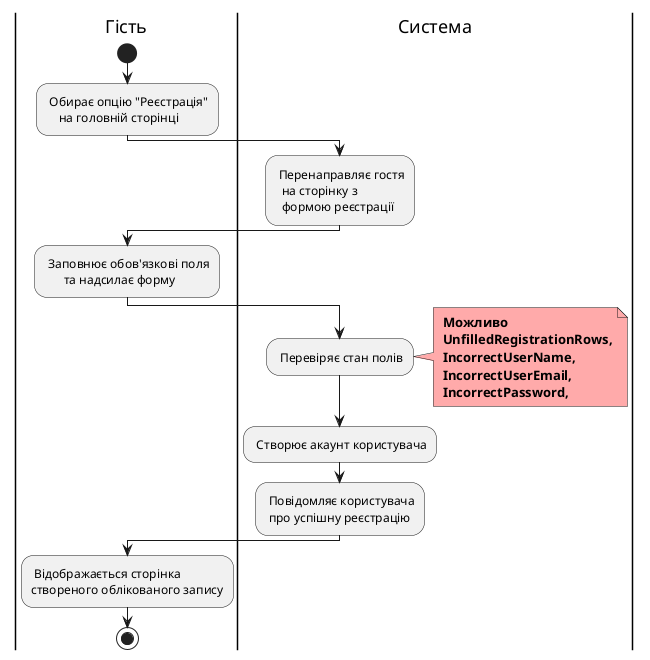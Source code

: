 <center style="
    border-radius:4px;
    border: 1px solid #cfd7e6;
    box-shadow: 0 1px 3px 0 rgba(89,105,129,.05), 0 1px 1px 0 rgba(0,0,0,.025);
    padding: 1em;"
    >


@startuml

    |Гість|
        start
        : Обирає опцію "Реєстрація" 
            на головній сторінці;
    |Система|
        : Перенаправляє гостя 
          на сторінку з 
          формою реєстрації;
    |Гість|
        : Заповнює обов'язкові поля 
              та надсилає форму;
    |Система|
        : Перевіряє стан полів;
        note right #ffaaaa
        <b> Можливо
        <b> UnfilledRegistrationRows,
        <b> IncorrectUserName,
        <b> IncorrectUserEmail,
        <b> IncorrectPassword,
        end note
        
        : Створює акаунт користувача;
        : Повідомляє користувача 
         про успішну реєстрацію;
    |Гість|
        : Відображається сторінка 
        створеного облікованого запису;
        stop;

@enduml



</center>